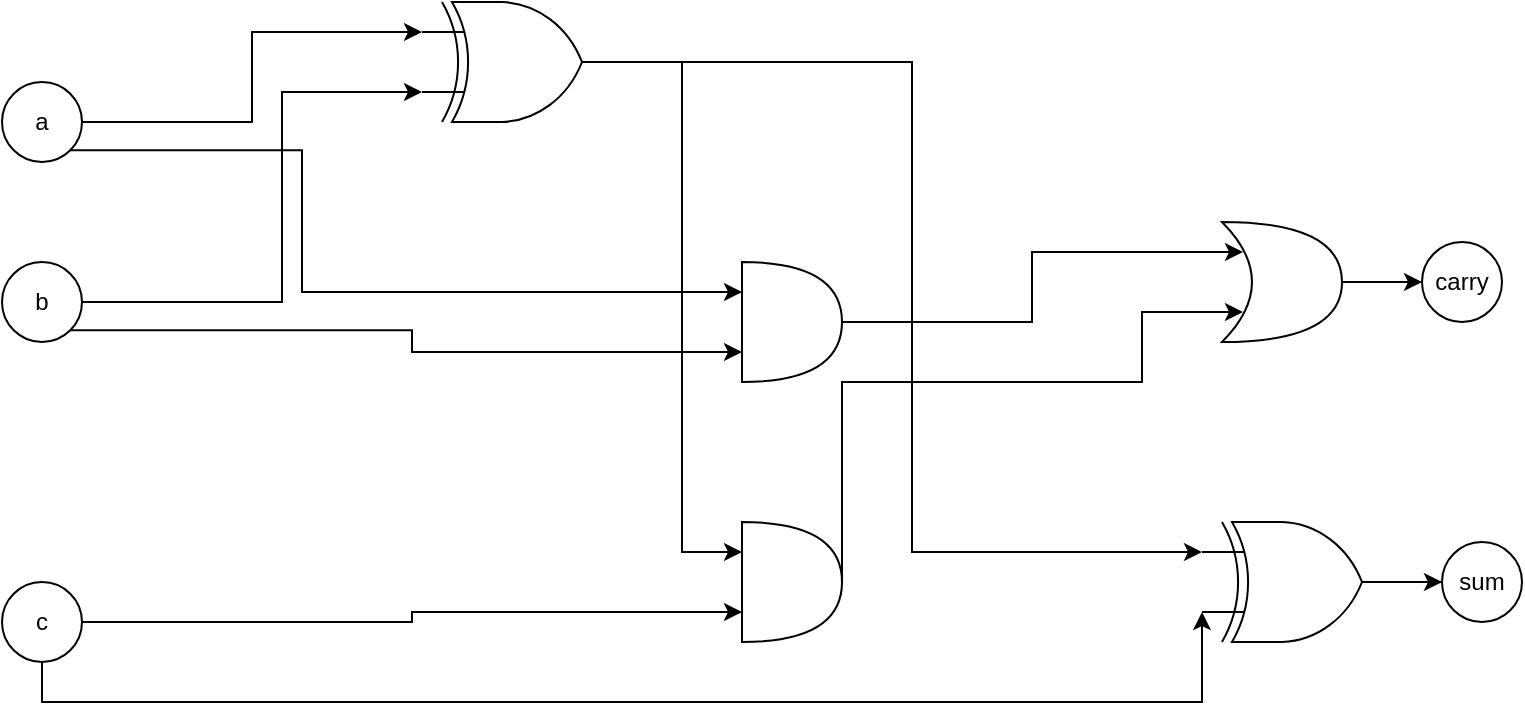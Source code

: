 <mxfile version="26.0.11">
  <diagram name="Page-1" id="cWFyLghjaHlHPHBaeC5T">
    <mxGraphModel dx="1034" dy="507" grid="1" gridSize="10" guides="1" tooltips="1" connect="1" arrows="1" fold="1" page="1" pageScale="1" pageWidth="827" pageHeight="1169" math="0" shadow="0">
      <root>
        <mxCell id="0" />
        <mxCell id="1" parent="0" />
        <mxCell id="-rkalsECWcXKEm1_NkvY-3" value="" style="verticalLabelPosition=bottom;shadow=0;dashed=0;align=center;html=1;verticalAlign=top;shape=mxgraph.electrical.logic_gates.logic_gate;operation=xor;" vertex="1" parent="1">
          <mxGeometry x="220" y="100" width="100" height="60" as="geometry" />
        </mxCell>
        <mxCell id="-rkalsECWcXKEm1_NkvY-4" value="" style="shape=or;whiteSpace=wrap;html=1;" vertex="1" parent="1">
          <mxGeometry x="380" y="360" width="50" height="60" as="geometry" />
        </mxCell>
        <mxCell id="-rkalsECWcXKEm1_NkvY-5" value="" style="shape=or;whiteSpace=wrap;html=1;" vertex="1" parent="1">
          <mxGeometry x="380" y="230" width="50" height="60" as="geometry" />
        </mxCell>
        <mxCell id="-rkalsECWcXKEm1_NkvY-17" style="edgeStyle=orthogonalEdgeStyle;rounded=0;orthogonalLoop=1;jettySize=auto;html=1;exitX=1;exitY=0.5;exitDx=0;exitDy=0;exitPerimeter=0;" edge="1" parent="1" source="-rkalsECWcXKEm1_NkvY-6" target="-rkalsECWcXKEm1_NkvY-16">
          <mxGeometry relative="1" as="geometry" />
        </mxCell>
        <mxCell id="-rkalsECWcXKEm1_NkvY-6" value="" style="verticalLabelPosition=bottom;shadow=0;dashed=0;align=center;html=1;verticalAlign=top;shape=mxgraph.electrical.logic_gates.logic_gate;operation=xor;" vertex="1" parent="1">
          <mxGeometry x="610" y="360" width="100" height="60" as="geometry" />
        </mxCell>
        <mxCell id="-rkalsECWcXKEm1_NkvY-30" style="edgeStyle=orthogonalEdgeStyle;rounded=0;orthogonalLoop=1;jettySize=auto;html=1;exitX=1;exitY=0.5;exitDx=0;exitDy=0;exitPerimeter=0;entryX=0;entryY=0.5;entryDx=0;entryDy=0;" edge="1" parent="1" source="-rkalsECWcXKEm1_NkvY-7" target="-rkalsECWcXKEm1_NkvY-28">
          <mxGeometry relative="1" as="geometry">
            <mxPoint x="710" y="240" as="targetPoint" />
          </mxGeometry>
        </mxCell>
        <mxCell id="-rkalsECWcXKEm1_NkvY-7" value="" style="shape=xor;whiteSpace=wrap;html=1;" vertex="1" parent="1">
          <mxGeometry x="620" y="210" width="60" height="60" as="geometry" />
        </mxCell>
        <mxCell id="-rkalsECWcXKEm1_NkvY-8" style="edgeStyle=orthogonalEdgeStyle;rounded=0;orthogonalLoop=1;jettySize=auto;html=1;exitX=1;exitY=0.5;exitDx=0;exitDy=0;exitPerimeter=0;entryX=0;entryY=0.25;entryDx=0;entryDy=0;entryPerimeter=0;" edge="1" parent="1" source="-rkalsECWcXKEm1_NkvY-3" target="-rkalsECWcXKEm1_NkvY-6">
          <mxGeometry relative="1" as="geometry" />
        </mxCell>
        <mxCell id="-rkalsECWcXKEm1_NkvY-20" style="edgeStyle=orthogonalEdgeStyle;rounded=0;orthogonalLoop=1;jettySize=auto;html=1;exitX=1;exitY=1;exitDx=0;exitDy=0;entryX=0;entryY=0.25;entryDx=0;entryDy=0;entryPerimeter=0;" edge="1" parent="1" source="-rkalsECWcXKEm1_NkvY-10" target="-rkalsECWcXKEm1_NkvY-5">
          <mxGeometry relative="1" as="geometry">
            <mxPoint x="340" y="230" as="targetPoint" />
            <Array as="points">
              <mxPoint x="160" y="174" />
              <mxPoint x="160" y="245" />
            </Array>
          </mxGeometry>
        </mxCell>
        <mxCell id="-rkalsECWcXKEm1_NkvY-10" value="a" style="ellipse;whiteSpace=wrap;html=1;" vertex="1" parent="1">
          <mxGeometry x="10" y="140" width="40" height="40" as="geometry" />
        </mxCell>
        <mxCell id="-rkalsECWcXKEm1_NkvY-11" style="edgeStyle=orthogonalEdgeStyle;rounded=0;orthogonalLoop=1;jettySize=auto;html=1;exitX=1;exitY=0.5;exitDx=0;exitDy=0;entryX=0;entryY=0.25;entryDx=0;entryDy=0;entryPerimeter=0;" edge="1" parent="1" source="-rkalsECWcXKEm1_NkvY-10" target="-rkalsECWcXKEm1_NkvY-3">
          <mxGeometry relative="1" as="geometry" />
        </mxCell>
        <mxCell id="-rkalsECWcXKEm1_NkvY-13" style="edgeStyle=orthogonalEdgeStyle;rounded=0;orthogonalLoop=1;jettySize=auto;html=1;exitX=1;exitY=0.5;exitDx=0;exitDy=0;entryX=0;entryY=0.75;entryDx=0;entryDy=0;entryPerimeter=0;" edge="1" parent="1" source="-rkalsECWcXKEm1_NkvY-12" target="-rkalsECWcXKEm1_NkvY-3">
          <mxGeometry relative="1" as="geometry">
            <mxPoint x="120" y="250" as="targetPoint" />
            <Array as="points">
              <mxPoint x="150" y="250" />
              <mxPoint x="150" y="145" />
            </Array>
          </mxGeometry>
        </mxCell>
        <mxCell id="-rkalsECWcXKEm1_NkvY-12" value="b" style="ellipse;whiteSpace=wrap;html=1;" vertex="1" parent="1">
          <mxGeometry x="10" y="230" width="40" height="40" as="geometry" />
        </mxCell>
        <mxCell id="-rkalsECWcXKEm1_NkvY-14" value="c" style="ellipse;whiteSpace=wrap;html=1;" vertex="1" parent="1">
          <mxGeometry x="10" y="390" width="40" height="40" as="geometry" />
        </mxCell>
        <mxCell id="-rkalsECWcXKEm1_NkvY-15" style="edgeStyle=orthogonalEdgeStyle;rounded=0;orthogonalLoop=1;jettySize=auto;html=1;exitX=0.5;exitY=1;exitDx=0;exitDy=0;entryX=0;entryY=0.75;entryDx=0;entryDy=0;entryPerimeter=0;" edge="1" parent="1" source="-rkalsECWcXKEm1_NkvY-14" target="-rkalsECWcXKEm1_NkvY-6">
          <mxGeometry relative="1" as="geometry">
            <mxPoint x="40" y="475" as="sourcePoint" />
            <mxPoint x="600" y="470" as="targetPoint" />
            <Array as="points">
              <mxPoint x="30" y="450" />
              <mxPoint x="610" y="450" />
            </Array>
          </mxGeometry>
        </mxCell>
        <mxCell id="-rkalsECWcXKEm1_NkvY-16" value="sum" style="ellipse;whiteSpace=wrap;html=1;aspect=fixed;" vertex="1" parent="1">
          <mxGeometry x="730" y="370" width="40" height="40" as="geometry" />
        </mxCell>
        <mxCell id="-rkalsECWcXKEm1_NkvY-21" style="edgeStyle=orthogonalEdgeStyle;rounded=0;orthogonalLoop=1;jettySize=auto;html=1;exitX=1;exitY=1;exitDx=0;exitDy=0;entryX=0;entryY=0.75;entryDx=0;entryDy=0;entryPerimeter=0;" edge="1" parent="1" source="-rkalsECWcXKEm1_NkvY-12" target="-rkalsECWcXKEm1_NkvY-5">
          <mxGeometry relative="1" as="geometry" />
        </mxCell>
        <mxCell id="-rkalsECWcXKEm1_NkvY-22" style="edgeStyle=orthogonalEdgeStyle;rounded=0;orthogonalLoop=1;jettySize=auto;html=1;exitX=1;exitY=0.5;exitDx=0;exitDy=0;exitPerimeter=0;entryX=0.175;entryY=0.25;entryDx=0;entryDy=0;entryPerimeter=0;" edge="1" parent="1" source="-rkalsECWcXKEm1_NkvY-5" target="-rkalsECWcXKEm1_NkvY-7">
          <mxGeometry relative="1" as="geometry" />
        </mxCell>
        <mxCell id="-rkalsECWcXKEm1_NkvY-25" style="edgeStyle=orthogonalEdgeStyle;rounded=0;orthogonalLoop=1;jettySize=auto;html=1;exitX=1;exitY=0.5;exitDx=0;exitDy=0;exitPerimeter=0;entryX=0.175;entryY=0.75;entryDx=0;entryDy=0;entryPerimeter=0;" edge="1" parent="1" source="-rkalsECWcXKEm1_NkvY-4" target="-rkalsECWcXKEm1_NkvY-7">
          <mxGeometry relative="1" as="geometry">
            <Array as="points">
              <mxPoint x="430" y="290" />
              <mxPoint x="580" y="290" />
              <mxPoint x="580" y="255" />
            </Array>
          </mxGeometry>
        </mxCell>
        <mxCell id="-rkalsECWcXKEm1_NkvY-28" value="carry" style="ellipse;whiteSpace=wrap;html=1;aspect=fixed;" vertex="1" parent="1">
          <mxGeometry x="720" y="220" width="40" height="40" as="geometry" />
        </mxCell>
        <mxCell id="-rkalsECWcXKEm1_NkvY-31" style="edgeStyle=orthogonalEdgeStyle;rounded=0;orthogonalLoop=1;jettySize=auto;html=1;exitX=1;exitY=0.5;exitDx=0;exitDy=0;entryX=0;entryY=0.75;entryDx=0;entryDy=0;entryPerimeter=0;" edge="1" parent="1" source="-rkalsECWcXKEm1_NkvY-14" target="-rkalsECWcXKEm1_NkvY-4">
          <mxGeometry relative="1" as="geometry" />
        </mxCell>
        <mxCell id="-rkalsECWcXKEm1_NkvY-32" style="edgeStyle=orthogonalEdgeStyle;rounded=0;orthogonalLoop=1;jettySize=auto;html=1;exitX=1;exitY=0.5;exitDx=0;exitDy=0;exitPerimeter=0;entryX=0;entryY=0.25;entryDx=0;entryDy=0;entryPerimeter=0;" edge="1" parent="1" source="-rkalsECWcXKEm1_NkvY-3" target="-rkalsECWcXKEm1_NkvY-4">
          <mxGeometry relative="1" as="geometry" />
        </mxCell>
      </root>
    </mxGraphModel>
  </diagram>
</mxfile>
